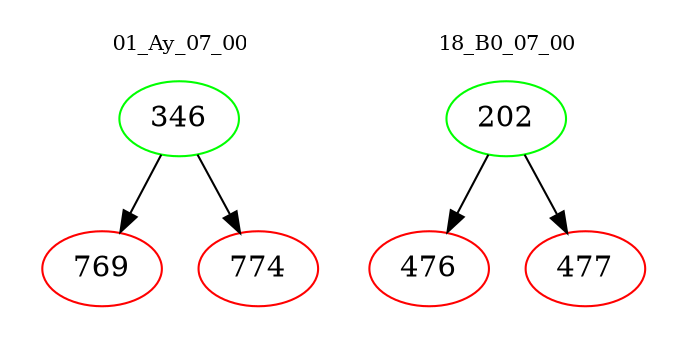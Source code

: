 digraph{
subgraph cluster_0 {
color = white
label = "01_Ay_07_00";
fontsize=10;
T0_346 [label="346", color="green"]
T0_346 -> T0_769 [color="black"]
T0_769 [label="769", color="red"]
T0_346 -> T0_774 [color="black"]
T0_774 [label="774", color="red"]
}
subgraph cluster_1 {
color = white
label = "18_B0_07_00";
fontsize=10;
T1_202 [label="202", color="green"]
T1_202 -> T1_476 [color="black"]
T1_476 [label="476", color="red"]
T1_202 -> T1_477 [color="black"]
T1_477 [label="477", color="red"]
}
}
